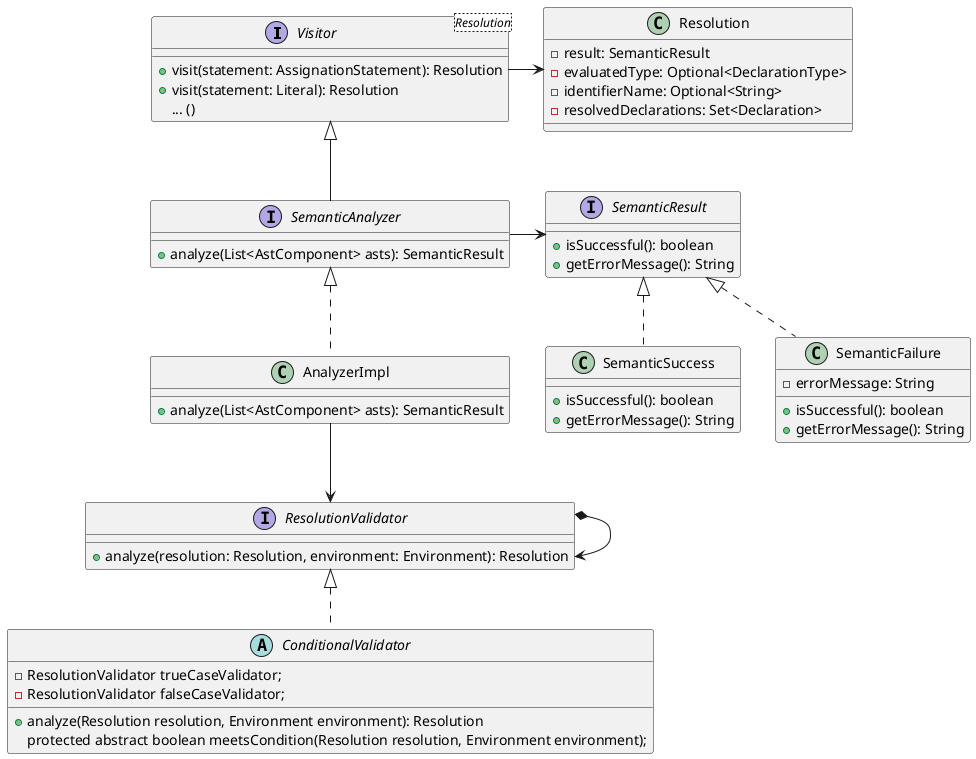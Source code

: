 @startuml

interface Visitor<Resolution> {
    + visit(statement: AssignationStatement): Resolution
    + visit(statement: Literal): Resolution
    ... ()
}

interface SemanticAnalyzer extends Visitor<Resolution> {
    + analyze(List<AstComponent> asts): SemanticResult
}

class AnalyzerImpl implements SemanticAnalyzer {
    + analyze(List<AstComponent> asts): SemanticResult
}

interface SemanticResult {
    + isSuccessful(): boolean
    + getErrorMessage(): String
}

class SemanticSuccess implements SemanticResult {
    + isSuccessful(): boolean
    + getErrorMessage(): String
}
class SemanticFailure implements SemanticResult {
    - errorMessage: String
    + isSuccessful(): boolean
    + getErrorMessage(): String
}

class Resolution {
    - result: SemanticResult
    - evaluatedType: Optional<DeclarationType>
    - identifierName: Optional<String>
    - resolvedDeclarations: Set<Declaration>
}

interface ResolutionValidator {
    + analyze(resolution: Resolution, environment: Environment): Resolution
}

abstract ConditionalValidator implements ResolutionValidator {
    - ResolutionValidator trueCaseValidator;
    - ResolutionValidator falseCaseValidator;
    + analyze(Resolution resolution, Environment environment): Resolution
    protected abstract boolean meetsCondition(Resolution resolution, Environment environment);
}

SemanticAnalyzer -> SemanticResult
AnalyzerImpl --> ResolutionValidator
ResolutionValidator *-> ResolutionValidator
Visitor -> Resolution

@enduml